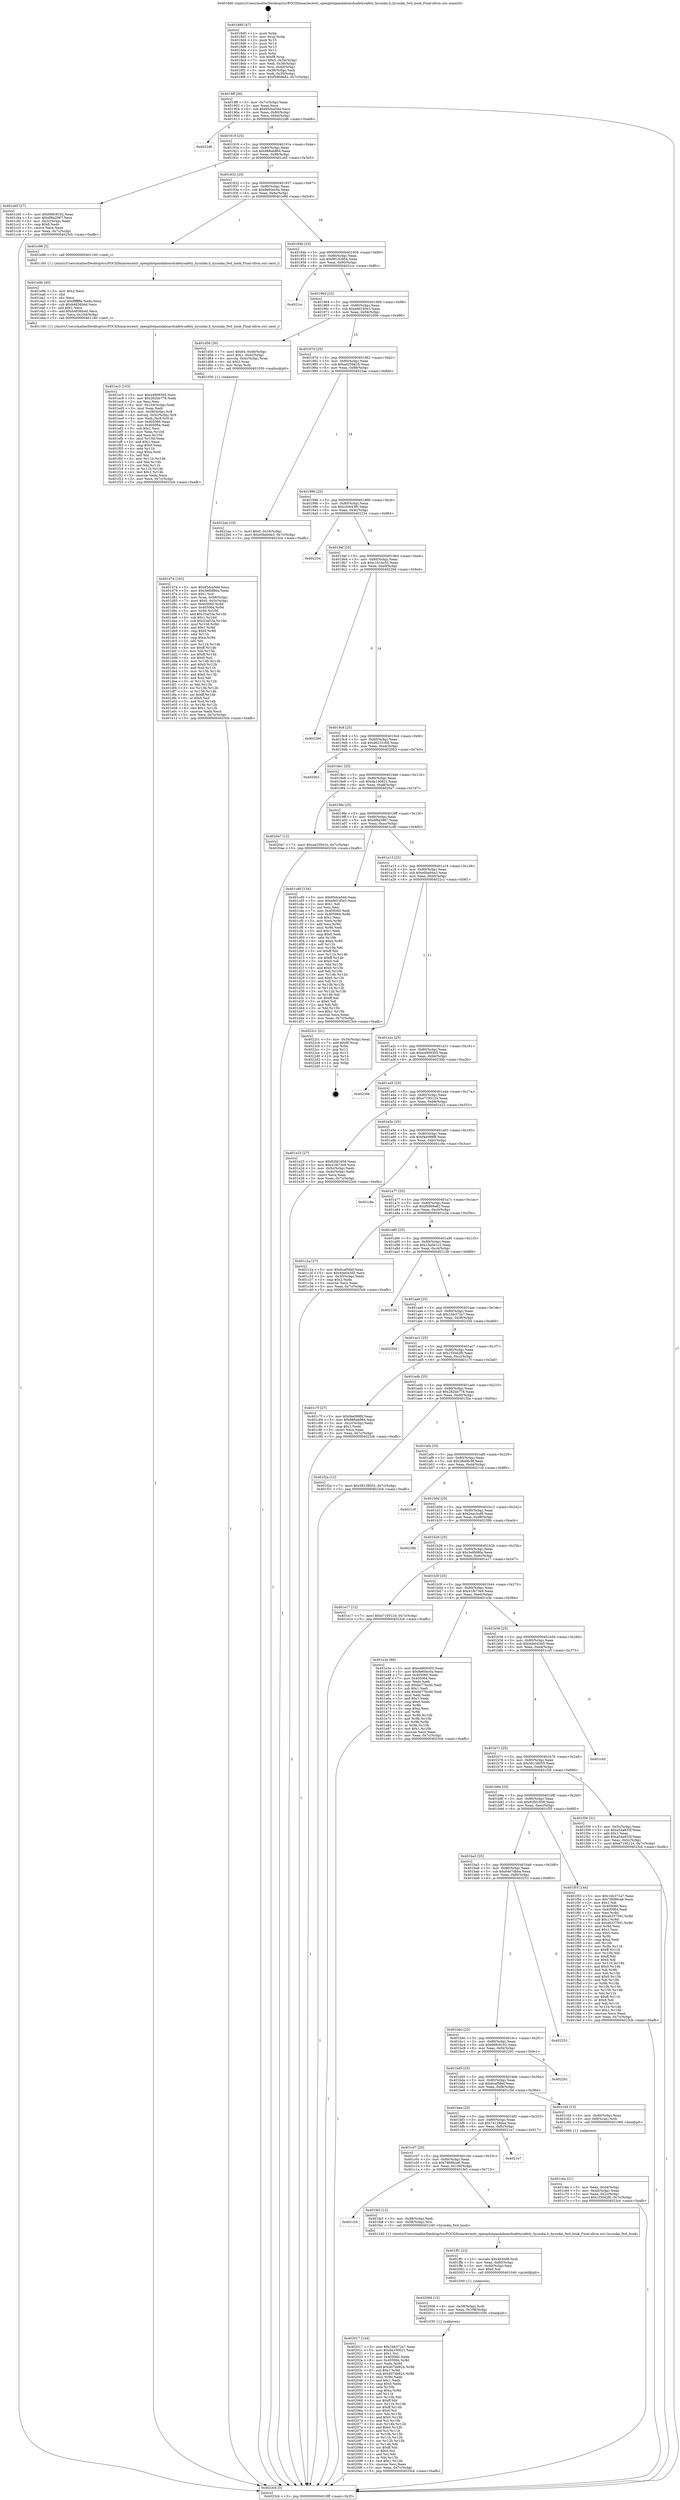 digraph "0x4018d0" {
  label = "0x4018d0 (/mnt/c/Users/mathe/Desktop/tcc/POCII/binaries/extr_openpilotpandaboardsafetysafety_hyundai.h_hyundai_fwd_hook_Final-ollvm.out::main(0))"
  labelloc = "t"
  node[shape=record]

  Entry [label="",width=0.3,height=0.3,shape=circle,fillcolor=black,style=filled]
  "0x4018ff" [label="{
     0x4018ff [26]\l
     | [instrs]\l
     &nbsp;&nbsp;0x4018ff \<+3\>: mov -0x7c(%rbp),%eax\l
     &nbsp;&nbsp;0x401902 \<+2\>: mov %eax,%ecx\l
     &nbsp;&nbsp;0x401904 \<+6\>: sub $0x85dca5dd,%ecx\l
     &nbsp;&nbsp;0x40190a \<+3\>: mov %eax,-0x80(%rbp)\l
     &nbsp;&nbsp;0x40190d \<+6\>: mov %ecx,-0x84(%rbp)\l
     &nbsp;&nbsp;0x401913 \<+6\>: je 00000000004022d6 \<main+0xa06\>\l
  }"]
  "0x4022d6" [label="{
     0x4022d6\l
  }", style=dashed]
  "0x401919" [label="{
     0x401919 [25]\l
     | [instrs]\l
     &nbsp;&nbsp;0x401919 \<+5\>: jmp 000000000040191e \<main+0x4e\>\l
     &nbsp;&nbsp;0x40191e \<+3\>: mov -0x80(%rbp),%eax\l
     &nbsp;&nbsp;0x401921 \<+5\>: sub $0x888ab864,%eax\l
     &nbsp;&nbsp;0x401926 \<+6\>: mov %eax,-0x88(%rbp)\l
     &nbsp;&nbsp;0x40192c \<+6\>: je 0000000000401cb5 \<main+0x3e5\>\l
  }"]
  Exit [label="",width=0.3,height=0.3,shape=circle,fillcolor=black,style=filled,peripheries=2]
  "0x401cb5" [label="{
     0x401cb5 [27]\l
     | [instrs]\l
     &nbsp;&nbsp;0x401cb5 \<+5\>: mov $0x668c9162,%eax\l
     &nbsp;&nbsp;0x401cba \<+5\>: mov $0xdf6a2967,%ecx\l
     &nbsp;&nbsp;0x401cbf \<+3\>: mov -0x2c(%rbp),%edx\l
     &nbsp;&nbsp;0x401cc2 \<+3\>: cmp $0x0,%edx\l
     &nbsp;&nbsp;0x401cc5 \<+3\>: cmove %ecx,%eax\l
     &nbsp;&nbsp;0x401cc8 \<+3\>: mov %eax,-0x7c(%rbp)\l
     &nbsp;&nbsp;0x401ccb \<+5\>: jmp 00000000004023cb \<main+0xafb\>\l
  }"]
  "0x401932" [label="{
     0x401932 [25]\l
     | [instrs]\l
     &nbsp;&nbsp;0x401932 \<+5\>: jmp 0000000000401937 \<main+0x67\>\l
     &nbsp;&nbsp;0x401937 \<+3\>: mov -0x80(%rbp),%eax\l
     &nbsp;&nbsp;0x40193a \<+5\>: sub $0x8e60ec0a,%eax\l
     &nbsp;&nbsp;0x40193f \<+6\>: mov %eax,-0x8c(%rbp)\l
     &nbsp;&nbsp;0x401945 \<+6\>: je 0000000000401e96 \<main+0x5c6\>\l
  }"]
  "0x402017" [label="{
     0x402017 [144]\l
     | [instrs]\l
     &nbsp;&nbsp;0x402017 \<+5\>: mov $0x1bb372a7,%eax\l
     &nbsp;&nbsp;0x40201c \<+5\>: mov $0xda100621,%esi\l
     &nbsp;&nbsp;0x402021 \<+2\>: mov $0x1,%cl\l
     &nbsp;&nbsp;0x402023 \<+7\>: mov 0x405060,%edx\l
     &nbsp;&nbsp;0x40202a \<+8\>: mov 0x405064,%r8d\l
     &nbsp;&nbsp;0x402032 \<+3\>: mov %edx,%r9d\l
     &nbsp;&nbsp;0x402035 \<+7\>: add $0x407de824,%r9d\l
     &nbsp;&nbsp;0x40203c \<+4\>: sub $0x1,%r9d\l
     &nbsp;&nbsp;0x402040 \<+7\>: sub $0x407de824,%r9d\l
     &nbsp;&nbsp;0x402047 \<+4\>: imul %r9d,%edx\l
     &nbsp;&nbsp;0x40204b \<+3\>: and $0x1,%edx\l
     &nbsp;&nbsp;0x40204e \<+3\>: cmp $0x0,%edx\l
     &nbsp;&nbsp;0x402051 \<+4\>: sete %r10b\l
     &nbsp;&nbsp;0x402055 \<+4\>: cmp $0xa,%r8d\l
     &nbsp;&nbsp;0x402059 \<+4\>: setl %r11b\l
     &nbsp;&nbsp;0x40205d \<+3\>: mov %r10b,%bl\l
     &nbsp;&nbsp;0x402060 \<+3\>: xor $0xff,%bl\l
     &nbsp;&nbsp;0x402063 \<+3\>: mov %r11b,%r14b\l
     &nbsp;&nbsp;0x402066 \<+4\>: xor $0xff,%r14b\l
     &nbsp;&nbsp;0x40206a \<+3\>: xor $0x0,%cl\l
     &nbsp;&nbsp;0x40206d \<+3\>: mov %bl,%r15b\l
     &nbsp;&nbsp;0x402070 \<+4\>: and $0x0,%r15b\l
     &nbsp;&nbsp;0x402074 \<+3\>: and %cl,%r10b\l
     &nbsp;&nbsp;0x402077 \<+3\>: mov %r14b,%r12b\l
     &nbsp;&nbsp;0x40207a \<+4\>: and $0x0,%r12b\l
     &nbsp;&nbsp;0x40207e \<+3\>: and %cl,%r11b\l
     &nbsp;&nbsp;0x402081 \<+3\>: or %r10b,%r15b\l
     &nbsp;&nbsp;0x402084 \<+3\>: or %r11b,%r12b\l
     &nbsp;&nbsp;0x402087 \<+3\>: xor %r12b,%r15b\l
     &nbsp;&nbsp;0x40208a \<+3\>: or %r14b,%bl\l
     &nbsp;&nbsp;0x40208d \<+3\>: xor $0xff,%bl\l
     &nbsp;&nbsp;0x402090 \<+3\>: or $0x0,%cl\l
     &nbsp;&nbsp;0x402093 \<+2\>: and %cl,%bl\l
     &nbsp;&nbsp;0x402095 \<+3\>: or %bl,%r15b\l
     &nbsp;&nbsp;0x402098 \<+4\>: test $0x1,%r15b\l
     &nbsp;&nbsp;0x40209c \<+3\>: cmovne %esi,%eax\l
     &nbsp;&nbsp;0x40209f \<+3\>: mov %eax,-0x7c(%rbp)\l
     &nbsp;&nbsp;0x4020a2 \<+5\>: jmp 00000000004023cb \<main+0xafb\>\l
  }"]
  "0x401e96" [label="{
     0x401e96 [5]\l
     | [instrs]\l
     &nbsp;&nbsp;0x401e96 \<+5\>: call 0000000000401160 \<next_i\>\l
     | [calls]\l
     &nbsp;&nbsp;0x401160 \{1\} (/mnt/c/Users/mathe/Desktop/tcc/POCII/binaries/extr_openpilotpandaboardsafetysafety_hyundai.h_hyundai_fwd_hook_Final-ollvm.out::next_i)\l
  }"]
  "0x40194b" [label="{
     0x40194b [25]\l
     | [instrs]\l
     &nbsp;&nbsp;0x40194b \<+5\>: jmp 0000000000401950 \<main+0x80\>\l
     &nbsp;&nbsp;0x401950 \<+3\>: mov -0x80(%rbp),%eax\l
     &nbsp;&nbsp;0x401953 \<+5\>: sub $0x961dc954,%eax\l
     &nbsp;&nbsp;0x401958 \<+6\>: mov %eax,-0x90(%rbp)\l
     &nbsp;&nbsp;0x40195e \<+6\>: je 00000000004021cc \<main+0x8fc\>\l
  }"]
  "0x402008" [label="{
     0x402008 [15]\l
     | [instrs]\l
     &nbsp;&nbsp;0x402008 \<+4\>: mov -0x58(%rbp),%rdi\l
     &nbsp;&nbsp;0x40200c \<+6\>: mov %eax,-0x108(%rbp)\l
     &nbsp;&nbsp;0x402012 \<+5\>: call 0000000000401030 \<free@plt\>\l
     | [calls]\l
     &nbsp;&nbsp;0x401030 \{1\} (unknown)\l
  }"]
  "0x4021cc" [label="{
     0x4021cc\l
  }", style=dashed]
  "0x401964" [label="{
     0x401964 [25]\l
     | [instrs]\l
     &nbsp;&nbsp;0x401964 \<+5\>: jmp 0000000000401969 \<main+0x99\>\l
     &nbsp;&nbsp;0x401969 \<+3\>: mov -0x80(%rbp),%eax\l
     &nbsp;&nbsp;0x40196c \<+5\>: sub $0xa9d1d5e3,%eax\l
     &nbsp;&nbsp;0x401971 \<+6\>: mov %eax,-0x94(%rbp)\l
     &nbsp;&nbsp;0x401977 \<+6\>: je 0000000000401d56 \<main+0x486\>\l
  }"]
  "0x401ff1" [label="{
     0x401ff1 [23]\l
     | [instrs]\l
     &nbsp;&nbsp;0x401ff1 \<+10\>: movabs $0x4030d6,%rdi\l
     &nbsp;&nbsp;0x401ffb \<+3\>: mov %eax,-0x60(%rbp)\l
     &nbsp;&nbsp;0x401ffe \<+3\>: mov -0x60(%rbp),%esi\l
     &nbsp;&nbsp;0x402001 \<+2\>: mov $0x0,%al\l
     &nbsp;&nbsp;0x402003 \<+5\>: call 0000000000401040 \<printf@plt\>\l
     | [calls]\l
     &nbsp;&nbsp;0x401040 \{1\} (unknown)\l
  }"]
  "0x401d56" [label="{
     0x401d56 [30]\l
     | [instrs]\l
     &nbsp;&nbsp;0x401d56 \<+7\>: movl $0x64,-0x48(%rbp)\l
     &nbsp;&nbsp;0x401d5d \<+7\>: movl $0x1,-0x4c(%rbp)\l
     &nbsp;&nbsp;0x401d64 \<+4\>: movslq -0x4c(%rbp),%rax\l
     &nbsp;&nbsp;0x401d68 \<+4\>: shl $0x2,%rax\l
     &nbsp;&nbsp;0x401d6c \<+3\>: mov %rax,%rdi\l
     &nbsp;&nbsp;0x401d6f \<+5\>: call 0000000000401050 \<malloc@plt\>\l
     | [calls]\l
     &nbsp;&nbsp;0x401050 \{1\} (unknown)\l
  }"]
  "0x40197d" [label="{
     0x40197d [25]\l
     | [instrs]\l
     &nbsp;&nbsp;0x40197d \<+5\>: jmp 0000000000401982 \<main+0xb2\>\l
     &nbsp;&nbsp;0x401982 \<+3\>: mov -0x80(%rbp),%eax\l
     &nbsp;&nbsp;0x401985 \<+5\>: sub $0xad25941b,%eax\l
     &nbsp;&nbsp;0x40198a \<+6\>: mov %eax,-0x98(%rbp)\l
     &nbsp;&nbsp;0x401990 \<+6\>: je 00000000004022ae \<main+0x9de\>\l
  }"]
  "0x401c20" [label="{
     0x401c20\l
  }", style=dashed]
  "0x4022ae" [label="{
     0x4022ae [19]\l
     | [instrs]\l
     &nbsp;&nbsp;0x4022ae \<+7\>: movl $0x0,-0x34(%rbp)\l
     &nbsp;&nbsp;0x4022b5 \<+7\>: movl $0xe0ba94e3,-0x7c(%rbp)\l
     &nbsp;&nbsp;0x4022bc \<+5\>: jmp 00000000004023cb \<main+0xafb\>\l
  }"]
  "0x401996" [label="{
     0x401996 [25]\l
     | [instrs]\l
     &nbsp;&nbsp;0x401996 \<+5\>: jmp 000000000040199b \<main+0xcb\>\l
     &nbsp;&nbsp;0x40199b \<+3\>: mov -0x80(%rbp),%eax\l
     &nbsp;&nbsp;0x40199e \<+5\>: sub $0xc0c643f0,%eax\l
     &nbsp;&nbsp;0x4019a3 \<+6\>: mov %eax,-0x9c(%rbp)\l
     &nbsp;&nbsp;0x4019a9 \<+6\>: je 0000000000402234 \<main+0x964\>\l
  }"]
  "0x401fe5" [label="{
     0x401fe5 [12]\l
     | [instrs]\l
     &nbsp;&nbsp;0x401fe5 \<+3\>: mov -0x48(%rbp),%edi\l
     &nbsp;&nbsp;0x401fe8 \<+4\>: mov -0x58(%rbp),%rsi\l
     &nbsp;&nbsp;0x401fec \<+5\>: call 0000000000401240 \<hyundai_fwd_hook\>\l
     | [calls]\l
     &nbsp;&nbsp;0x401240 \{1\} (/mnt/c/Users/mathe/Desktop/tcc/POCII/binaries/extr_openpilotpandaboardsafetysafety_hyundai.h_hyundai_fwd_hook_Final-ollvm.out::hyundai_fwd_hook)\l
  }"]
  "0x402234" [label="{
     0x402234\l
  }", style=dashed]
  "0x4019af" [label="{
     0x4019af [25]\l
     | [instrs]\l
     &nbsp;&nbsp;0x4019af \<+5\>: jmp 00000000004019b4 \<main+0xe4\>\l
     &nbsp;&nbsp;0x4019b4 \<+3\>: mov -0x80(%rbp),%eax\l
     &nbsp;&nbsp;0x4019b7 \<+5\>: sub $0xc1b1bc55,%eax\l
     &nbsp;&nbsp;0x4019bc \<+6\>: mov %eax,-0xa0(%rbp)\l
     &nbsp;&nbsp;0x4019c2 \<+6\>: je 000000000040229d \<main+0x9cd\>\l
  }"]
  "0x401c07" [label="{
     0x401c07 [25]\l
     | [instrs]\l
     &nbsp;&nbsp;0x401c07 \<+5\>: jmp 0000000000401c0c \<main+0x33c\>\l
     &nbsp;&nbsp;0x401c0c \<+3\>: mov -0x80(%rbp),%eax\l
     &nbsp;&nbsp;0x401c0f \<+5\>: sub $0x78686ca6,%eax\l
     &nbsp;&nbsp;0x401c14 \<+6\>: mov %eax,-0x100(%rbp)\l
     &nbsp;&nbsp;0x401c1a \<+6\>: je 0000000000401fe5 \<main+0x715\>\l
  }"]
  "0x40229d" [label="{
     0x40229d\l
  }", style=dashed]
  "0x4019c8" [label="{
     0x4019c8 [25]\l
     | [instrs]\l
     &nbsp;&nbsp;0x4019c8 \<+5\>: jmp 00000000004019cd \<main+0xfd\>\l
     &nbsp;&nbsp;0x4019cd \<+3\>: mov -0x80(%rbp),%eax\l
     &nbsp;&nbsp;0x4019d0 \<+5\>: sub $0xd6231c68,%eax\l
     &nbsp;&nbsp;0x4019d5 \<+6\>: mov %eax,-0xa4(%rbp)\l
     &nbsp;&nbsp;0x4019db \<+6\>: je 00000000004020b3 \<main+0x7e3\>\l
  }"]
  "0x4021e7" [label="{
     0x4021e7\l
  }", style=dashed]
  "0x4020b3" [label="{
     0x4020b3\l
  }", style=dashed]
  "0x4019e1" [label="{
     0x4019e1 [25]\l
     | [instrs]\l
     &nbsp;&nbsp;0x4019e1 \<+5\>: jmp 00000000004019e6 \<main+0x116\>\l
     &nbsp;&nbsp;0x4019e6 \<+3\>: mov -0x80(%rbp),%eax\l
     &nbsp;&nbsp;0x4019e9 \<+5\>: sub $0xda100621,%eax\l
     &nbsp;&nbsp;0x4019ee \<+6\>: mov %eax,-0xa8(%rbp)\l
     &nbsp;&nbsp;0x4019f4 \<+6\>: je 00000000004020a7 \<main+0x7d7\>\l
  }"]
  "0x401ec3" [label="{
     0x401ec3 [103]\l
     | [instrs]\l
     &nbsp;&nbsp;0x401ec3 \<+5\>: mov $0xe4909305,%ecx\l
     &nbsp;&nbsp;0x401ec8 \<+5\>: mov $0x282bb778,%edx\l
     &nbsp;&nbsp;0x401ecd \<+2\>: xor %esi,%esi\l
     &nbsp;&nbsp;0x401ecf \<+6\>: mov -0x104(%rbp),%edi\l
     &nbsp;&nbsp;0x401ed5 \<+3\>: imul %eax,%edi\l
     &nbsp;&nbsp;0x401ed8 \<+4\>: mov -0x58(%rbp),%r8\l
     &nbsp;&nbsp;0x401edc \<+4\>: movslq -0x5c(%rbp),%r9\l
     &nbsp;&nbsp;0x401ee0 \<+4\>: mov %edi,(%r8,%r9,4)\l
     &nbsp;&nbsp;0x401ee4 \<+7\>: mov 0x405060,%eax\l
     &nbsp;&nbsp;0x401eeb \<+7\>: mov 0x405064,%edi\l
     &nbsp;&nbsp;0x401ef2 \<+3\>: sub $0x1,%esi\l
     &nbsp;&nbsp;0x401ef5 \<+3\>: mov %eax,%r10d\l
     &nbsp;&nbsp;0x401ef8 \<+3\>: add %esi,%r10d\l
     &nbsp;&nbsp;0x401efb \<+4\>: imul %r10d,%eax\l
     &nbsp;&nbsp;0x401eff \<+3\>: and $0x1,%eax\l
     &nbsp;&nbsp;0x401f02 \<+3\>: cmp $0x0,%eax\l
     &nbsp;&nbsp;0x401f05 \<+4\>: sete %r11b\l
     &nbsp;&nbsp;0x401f09 \<+3\>: cmp $0xa,%edi\l
     &nbsp;&nbsp;0x401f0c \<+3\>: setl %bl\l
     &nbsp;&nbsp;0x401f0f \<+3\>: mov %r11b,%r14b\l
     &nbsp;&nbsp;0x401f12 \<+3\>: and %bl,%r14b\l
     &nbsp;&nbsp;0x401f15 \<+3\>: xor %bl,%r11b\l
     &nbsp;&nbsp;0x401f18 \<+3\>: or %r11b,%r14b\l
     &nbsp;&nbsp;0x401f1b \<+4\>: test $0x1,%r14b\l
     &nbsp;&nbsp;0x401f1f \<+3\>: cmovne %edx,%ecx\l
     &nbsp;&nbsp;0x401f22 \<+3\>: mov %ecx,-0x7c(%rbp)\l
     &nbsp;&nbsp;0x401f25 \<+5\>: jmp 00000000004023cb \<main+0xafb\>\l
  }"]
  "0x4020a7" [label="{
     0x4020a7 [12]\l
     | [instrs]\l
     &nbsp;&nbsp;0x4020a7 \<+7\>: movl $0xad25941b,-0x7c(%rbp)\l
     &nbsp;&nbsp;0x4020ae \<+5\>: jmp 00000000004023cb \<main+0xafb\>\l
  }"]
  "0x4019fa" [label="{
     0x4019fa [25]\l
     | [instrs]\l
     &nbsp;&nbsp;0x4019fa \<+5\>: jmp 00000000004019ff \<main+0x12f\>\l
     &nbsp;&nbsp;0x4019ff \<+3\>: mov -0x80(%rbp),%eax\l
     &nbsp;&nbsp;0x401a02 \<+5\>: sub $0xdf6a2967,%eax\l
     &nbsp;&nbsp;0x401a07 \<+6\>: mov %eax,-0xac(%rbp)\l
     &nbsp;&nbsp;0x401a0d \<+6\>: je 0000000000401cd0 \<main+0x400\>\l
  }"]
  "0x401e9b" [label="{
     0x401e9b [40]\l
     | [instrs]\l
     &nbsp;&nbsp;0x401e9b \<+5\>: mov $0x2,%ecx\l
     &nbsp;&nbsp;0x401ea0 \<+1\>: cltd\l
     &nbsp;&nbsp;0x401ea1 \<+2\>: idiv %ecx\l
     &nbsp;&nbsp;0x401ea3 \<+6\>: imul $0xfffffffe,%edx,%ecx\l
     &nbsp;&nbsp;0x401ea9 \<+6\>: sub $0xb4836b4d,%ecx\l
     &nbsp;&nbsp;0x401eaf \<+3\>: add $0x1,%ecx\l
     &nbsp;&nbsp;0x401eb2 \<+6\>: add $0xb4836b4d,%ecx\l
     &nbsp;&nbsp;0x401eb8 \<+6\>: mov %ecx,-0x104(%rbp)\l
     &nbsp;&nbsp;0x401ebe \<+5\>: call 0000000000401160 \<next_i\>\l
     | [calls]\l
     &nbsp;&nbsp;0x401160 \{1\} (/mnt/c/Users/mathe/Desktop/tcc/POCII/binaries/extr_openpilotpandaboardsafetysafety_hyundai.h_hyundai_fwd_hook_Final-ollvm.out::next_i)\l
  }"]
  "0x401cd0" [label="{
     0x401cd0 [134]\l
     | [instrs]\l
     &nbsp;&nbsp;0x401cd0 \<+5\>: mov $0x85dca5dd,%eax\l
     &nbsp;&nbsp;0x401cd5 \<+5\>: mov $0xa9d1d5e3,%ecx\l
     &nbsp;&nbsp;0x401cda \<+2\>: mov $0x1,%dl\l
     &nbsp;&nbsp;0x401cdc \<+2\>: xor %esi,%esi\l
     &nbsp;&nbsp;0x401cde \<+7\>: mov 0x405060,%edi\l
     &nbsp;&nbsp;0x401ce5 \<+8\>: mov 0x405064,%r8d\l
     &nbsp;&nbsp;0x401ced \<+3\>: sub $0x1,%esi\l
     &nbsp;&nbsp;0x401cf0 \<+3\>: mov %edi,%r9d\l
     &nbsp;&nbsp;0x401cf3 \<+3\>: add %esi,%r9d\l
     &nbsp;&nbsp;0x401cf6 \<+4\>: imul %r9d,%edi\l
     &nbsp;&nbsp;0x401cfa \<+3\>: and $0x1,%edi\l
     &nbsp;&nbsp;0x401cfd \<+3\>: cmp $0x0,%edi\l
     &nbsp;&nbsp;0x401d00 \<+4\>: sete %r10b\l
     &nbsp;&nbsp;0x401d04 \<+4\>: cmp $0xa,%r8d\l
     &nbsp;&nbsp;0x401d08 \<+4\>: setl %r11b\l
     &nbsp;&nbsp;0x401d0c \<+3\>: mov %r10b,%bl\l
     &nbsp;&nbsp;0x401d0f \<+3\>: xor $0xff,%bl\l
     &nbsp;&nbsp;0x401d12 \<+3\>: mov %r11b,%r14b\l
     &nbsp;&nbsp;0x401d15 \<+4\>: xor $0xff,%r14b\l
     &nbsp;&nbsp;0x401d19 \<+3\>: xor $0x0,%dl\l
     &nbsp;&nbsp;0x401d1c \<+3\>: mov %bl,%r15b\l
     &nbsp;&nbsp;0x401d1f \<+4\>: and $0x0,%r15b\l
     &nbsp;&nbsp;0x401d23 \<+3\>: and %dl,%r10b\l
     &nbsp;&nbsp;0x401d26 \<+3\>: mov %r14b,%r12b\l
     &nbsp;&nbsp;0x401d29 \<+4\>: and $0x0,%r12b\l
     &nbsp;&nbsp;0x401d2d \<+3\>: and %dl,%r11b\l
     &nbsp;&nbsp;0x401d30 \<+3\>: or %r10b,%r15b\l
     &nbsp;&nbsp;0x401d33 \<+3\>: or %r11b,%r12b\l
     &nbsp;&nbsp;0x401d36 \<+3\>: xor %r12b,%r15b\l
     &nbsp;&nbsp;0x401d39 \<+3\>: or %r14b,%bl\l
     &nbsp;&nbsp;0x401d3c \<+3\>: xor $0xff,%bl\l
     &nbsp;&nbsp;0x401d3f \<+3\>: or $0x0,%dl\l
     &nbsp;&nbsp;0x401d42 \<+2\>: and %dl,%bl\l
     &nbsp;&nbsp;0x401d44 \<+3\>: or %bl,%r15b\l
     &nbsp;&nbsp;0x401d47 \<+4\>: test $0x1,%r15b\l
     &nbsp;&nbsp;0x401d4b \<+3\>: cmovne %ecx,%eax\l
     &nbsp;&nbsp;0x401d4e \<+3\>: mov %eax,-0x7c(%rbp)\l
     &nbsp;&nbsp;0x401d51 \<+5\>: jmp 00000000004023cb \<main+0xafb\>\l
  }"]
  "0x401a13" [label="{
     0x401a13 [25]\l
     | [instrs]\l
     &nbsp;&nbsp;0x401a13 \<+5\>: jmp 0000000000401a18 \<main+0x148\>\l
     &nbsp;&nbsp;0x401a18 \<+3\>: mov -0x80(%rbp),%eax\l
     &nbsp;&nbsp;0x401a1b \<+5\>: sub $0xe0ba94e3,%eax\l
     &nbsp;&nbsp;0x401a20 \<+6\>: mov %eax,-0xb0(%rbp)\l
     &nbsp;&nbsp;0x401a26 \<+6\>: je 00000000004022c1 \<main+0x9f1\>\l
  }"]
  "0x401d74" [label="{
     0x401d74 [163]\l
     | [instrs]\l
     &nbsp;&nbsp;0x401d74 \<+5\>: mov $0x85dca5dd,%ecx\l
     &nbsp;&nbsp;0x401d79 \<+5\>: mov $0x3e6fd86a,%edx\l
     &nbsp;&nbsp;0x401d7e \<+3\>: mov $0x1,%sil\l
     &nbsp;&nbsp;0x401d81 \<+4\>: mov %rax,-0x58(%rbp)\l
     &nbsp;&nbsp;0x401d85 \<+7\>: movl $0x0,-0x5c(%rbp)\l
     &nbsp;&nbsp;0x401d8c \<+8\>: mov 0x405060,%r8d\l
     &nbsp;&nbsp;0x401d94 \<+8\>: mov 0x405064,%r9d\l
     &nbsp;&nbsp;0x401d9c \<+3\>: mov %r8d,%r10d\l
     &nbsp;&nbsp;0x401d9f \<+7\>: add $0x33af1fa,%r10d\l
     &nbsp;&nbsp;0x401da6 \<+4\>: sub $0x1,%r10d\l
     &nbsp;&nbsp;0x401daa \<+7\>: sub $0x33af1fa,%r10d\l
     &nbsp;&nbsp;0x401db1 \<+4\>: imul %r10d,%r8d\l
     &nbsp;&nbsp;0x401db5 \<+4\>: and $0x1,%r8d\l
     &nbsp;&nbsp;0x401db9 \<+4\>: cmp $0x0,%r8d\l
     &nbsp;&nbsp;0x401dbd \<+4\>: sete %r11b\l
     &nbsp;&nbsp;0x401dc1 \<+4\>: cmp $0xa,%r9d\l
     &nbsp;&nbsp;0x401dc5 \<+3\>: setl %bl\l
     &nbsp;&nbsp;0x401dc8 \<+3\>: mov %r11b,%r14b\l
     &nbsp;&nbsp;0x401dcb \<+4\>: xor $0xff,%r14b\l
     &nbsp;&nbsp;0x401dcf \<+3\>: mov %bl,%r15b\l
     &nbsp;&nbsp;0x401dd2 \<+4\>: xor $0xff,%r15b\l
     &nbsp;&nbsp;0x401dd6 \<+4\>: xor $0x0,%sil\l
     &nbsp;&nbsp;0x401dda \<+3\>: mov %r14b,%r12b\l
     &nbsp;&nbsp;0x401ddd \<+4\>: and $0x0,%r12b\l
     &nbsp;&nbsp;0x401de1 \<+3\>: and %sil,%r11b\l
     &nbsp;&nbsp;0x401de4 \<+3\>: mov %r15b,%r13b\l
     &nbsp;&nbsp;0x401de7 \<+4\>: and $0x0,%r13b\l
     &nbsp;&nbsp;0x401deb \<+3\>: and %sil,%bl\l
     &nbsp;&nbsp;0x401dee \<+3\>: or %r11b,%r12b\l
     &nbsp;&nbsp;0x401df1 \<+3\>: or %bl,%r13b\l
     &nbsp;&nbsp;0x401df4 \<+3\>: xor %r13b,%r12b\l
     &nbsp;&nbsp;0x401df7 \<+3\>: or %r15b,%r14b\l
     &nbsp;&nbsp;0x401dfa \<+4\>: xor $0xff,%r14b\l
     &nbsp;&nbsp;0x401dfe \<+4\>: or $0x0,%sil\l
     &nbsp;&nbsp;0x401e02 \<+3\>: and %sil,%r14b\l
     &nbsp;&nbsp;0x401e05 \<+3\>: or %r14b,%r12b\l
     &nbsp;&nbsp;0x401e08 \<+4\>: test $0x1,%r12b\l
     &nbsp;&nbsp;0x401e0c \<+3\>: cmovne %edx,%ecx\l
     &nbsp;&nbsp;0x401e0f \<+3\>: mov %ecx,-0x7c(%rbp)\l
     &nbsp;&nbsp;0x401e12 \<+5\>: jmp 00000000004023cb \<main+0xafb\>\l
  }"]
  "0x4022c1" [label="{
     0x4022c1 [21]\l
     | [instrs]\l
     &nbsp;&nbsp;0x4022c1 \<+3\>: mov -0x34(%rbp),%eax\l
     &nbsp;&nbsp;0x4022c4 \<+7\>: add $0xf8,%rsp\l
     &nbsp;&nbsp;0x4022cb \<+1\>: pop %rbx\l
     &nbsp;&nbsp;0x4022cc \<+2\>: pop %r12\l
     &nbsp;&nbsp;0x4022ce \<+2\>: pop %r13\l
     &nbsp;&nbsp;0x4022d0 \<+2\>: pop %r14\l
     &nbsp;&nbsp;0x4022d2 \<+2\>: pop %r15\l
     &nbsp;&nbsp;0x4022d4 \<+1\>: pop %rbp\l
     &nbsp;&nbsp;0x4022d5 \<+1\>: ret\l
  }"]
  "0x401a2c" [label="{
     0x401a2c [25]\l
     | [instrs]\l
     &nbsp;&nbsp;0x401a2c \<+5\>: jmp 0000000000401a31 \<main+0x161\>\l
     &nbsp;&nbsp;0x401a31 \<+3\>: mov -0x80(%rbp),%eax\l
     &nbsp;&nbsp;0x401a34 \<+5\>: sub $0xe4909305,%eax\l
     &nbsp;&nbsp;0x401a39 \<+6\>: mov %eax,-0xb4(%rbp)\l
     &nbsp;&nbsp;0x401a3f \<+6\>: je 000000000040230b \<main+0xa3b\>\l
  }"]
  "0x401c6a" [label="{
     0x401c6a [21]\l
     | [instrs]\l
     &nbsp;&nbsp;0x401c6a \<+3\>: mov %eax,-0x44(%rbp)\l
     &nbsp;&nbsp;0x401c6d \<+3\>: mov -0x44(%rbp),%eax\l
     &nbsp;&nbsp;0x401c70 \<+3\>: mov %eax,-0x2c(%rbp)\l
     &nbsp;&nbsp;0x401c73 \<+7\>: movl $0x1f3042f0,-0x7c(%rbp)\l
     &nbsp;&nbsp;0x401c7a \<+5\>: jmp 00000000004023cb \<main+0xafb\>\l
  }"]
  "0x40230b" [label="{
     0x40230b\l
  }", style=dashed]
  "0x401a45" [label="{
     0x401a45 [25]\l
     | [instrs]\l
     &nbsp;&nbsp;0x401a45 \<+5\>: jmp 0000000000401a4a \<main+0x17a\>\l
     &nbsp;&nbsp;0x401a4a \<+3\>: mov -0x80(%rbp),%eax\l
     &nbsp;&nbsp;0x401a4d \<+5\>: sub $0xe7195124,%eax\l
     &nbsp;&nbsp;0x401a52 \<+6\>: mov %eax,-0xb8(%rbp)\l
     &nbsp;&nbsp;0x401a58 \<+6\>: je 0000000000401e23 \<main+0x553\>\l
  }"]
  "0x401bee" [label="{
     0x401bee [25]\l
     | [instrs]\l
     &nbsp;&nbsp;0x401bee \<+5\>: jmp 0000000000401bf3 \<main+0x323\>\l
     &nbsp;&nbsp;0x401bf3 \<+3\>: mov -0x80(%rbp),%eax\l
     &nbsp;&nbsp;0x401bf6 \<+5\>: sub $0x74129dee,%eax\l
     &nbsp;&nbsp;0x401bfb \<+6\>: mov %eax,-0xfc(%rbp)\l
     &nbsp;&nbsp;0x401c01 \<+6\>: je 00000000004021e7 \<main+0x917\>\l
  }"]
  "0x401e23" [label="{
     0x401e23 [27]\l
     | [instrs]\l
     &nbsp;&nbsp;0x401e23 \<+5\>: mov $0x62fd1658,%eax\l
     &nbsp;&nbsp;0x401e28 \<+5\>: mov $0x41fe73e9,%ecx\l
     &nbsp;&nbsp;0x401e2d \<+3\>: mov -0x5c(%rbp),%edx\l
     &nbsp;&nbsp;0x401e30 \<+3\>: cmp -0x4c(%rbp),%edx\l
     &nbsp;&nbsp;0x401e33 \<+3\>: cmovl %ecx,%eax\l
     &nbsp;&nbsp;0x401e36 \<+3\>: mov %eax,-0x7c(%rbp)\l
     &nbsp;&nbsp;0x401e39 \<+5\>: jmp 00000000004023cb \<main+0xafb\>\l
  }"]
  "0x401a5e" [label="{
     0x401a5e [25]\l
     | [instrs]\l
     &nbsp;&nbsp;0x401a5e \<+5\>: jmp 0000000000401a63 \<main+0x193\>\l
     &nbsp;&nbsp;0x401a63 \<+3\>: mov -0x80(%rbp),%eax\l
     &nbsp;&nbsp;0x401a66 \<+5\>: sub $0xf4e098f8,%eax\l
     &nbsp;&nbsp;0x401a6b \<+6\>: mov %eax,-0xbc(%rbp)\l
     &nbsp;&nbsp;0x401a71 \<+6\>: je 0000000000401c9a \<main+0x3ca\>\l
  }"]
  "0x401c5d" [label="{
     0x401c5d [13]\l
     | [instrs]\l
     &nbsp;&nbsp;0x401c5d \<+4\>: mov -0x40(%rbp),%rax\l
     &nbsp;&nbsp;0x401c61 \<+4\>: mov 0x8(%rax),%rdi\l
     &nbsp;&nbsp;0x401c65 \<+5\>: call 0000000000401060 \<atoi@plt\>\l
     | [calls]\l
     &nbsp;&nbsp;0x401060 \{1\} (unknown)\l
  }"]
  "0x401c9a" [label="{
     0x401c9a\l
  }", style=dashed]
  "0x401a77" [label="{
     0x401a77 [25]\l
     | [instrs]\l
     &nbsp;&nbsp;0x401a77 \<+5\>: jmp 0000000000401a7c \<main+0x1ac\>\l
     &nbsp;&nbsp;0x401a7c \<+3\>: mov -0x80(%rbp),%eax\l
     &nbsp;&nbsp;0x401a7f \<+5\>: sub $0xf5869e82,%eax\l
     &nbsp;&nbsp;0x401a84 \<+6\>: mov %eax,-0xc0(%rbp)\l
     &nbsp;&nbsp;0x401a8a \<+6\>: je 0000000000401c2a \<main+0x35a\>\l
  }"]
  "0x401bd5" [label="{
     0x401bd5 [25]\l
     | [instrs]\l
     &nbsp;&nbsp;0x401bd5 \<+5\>: jmp 0000000000401bda \<main+0x30a\>\l
     &nbsp;&nbsp;0x401bda \<+3\>: mov -0x80(%rbp),%eax\l
     &nbsp;&nbsp;0x401bdd \<+5\>: sub $0x6caf56ef,%eax\l
     &nbsp;&nbsp;0x401be2 \<+6\>: mov %eax,-0xf8(%rbp)\l
     &nbsp;&nbsp;0x401be8 \<+6\>: je 0000000000401c5d \<main+0x38d\>\l
  }"]
  "0x401c2a" [label="{
     0x401c2a [27]\l
     | [instrs]\l
     &nbsp;&nbsp;0x401c2a \<+5\>: mov $0x6caf56ef,%eax\l
     &nbsp;&nbsp;0x401c2f \<+5\>: mov $0x4de043d5,%ecx\l
     &nbsp;&nbsp;0x401c34 \<+3\>: mov -0x30(%rbp),%edx\l
     &nbsp;&nbsp;0x401c37 \<+3\>: cmp $0x2,%edx\l
     &nbsp;&nbsp;0x401c3a \<+3\>: cmovne %ecx,%eax\l
     &nbsp;&nbsp;0x401c3d \<+3\>: mov %eax,-0x7c(%rbp)\l
     &nbsp;&nbsp;0x401c40 \<+5\>: jmp 00000000004023cb \<main+0xafb\>\l
  }"]
  "0x401a90" [label="{
     0x401a90 [25]\l
     | [instrs]\l
     &nbsp;&nbsp;0x401a90 \<+5\>: jmp 0000000000401a95 \<main+0x1c5\>\l
     &nbsp;&nbsp;0x401a95 \<+3\>: mov -0x80(%rbp),%eax\l
     &nbsp;&nbsp;0x401a98 \<+5\>: sub $0x15a0b1c2,%eax\l
     &nbsp;&nbsp;0x401a9d \<+6\>: mov %eax,-0xc4(%rbp)\l
     &nbsp;&nbsp;0x401aa3 \<+6\>: je 0000000000402139 \<main+0x869\>\l
  }"]
  "0x4023cb" [label="{
     0x4023cb [5]\l
     | [instrs]\l
     &nbsp;&nbsp;0x4023cb \<+5\>: jmp 00000000004018ff \<main+0x2f\>\l
  }"]
  "0x4018d0" [label="{
     0x4018d0 [47]\l
     | [instrs]\l
     &nbsp;&nbsp;0x4018d0 \<+1\>: push %rbp\l
     &nbsp;&nbsp;0x4018d1 \<+3\>: mov %rsp,%rbp\l
     &nbsp;&nbsp;0x4018d4 \<+2\>: push %r15\l
     &nbsp;&nbsp;0x4018d6 \<+2\>: push %r14\l
     &nbsp;&nbsp;0x4018d8 \<+2\>: push %r13\l
     &nbsp;&nbsp;0x4018da \<+2\>: push %r12\l
     &nbsp;&nbsp;0x4018dc \<+1\>: push %rbx\l
     &nbsp;&nbsp;0x4018dd \<+7\>: sub $0xf8,%rsp\l
     &nbsp;&nbsp;0x4018e4 \<+7\>: movl $0x0,-0x34(%rbp)\l
     &nbsp;&nbsp;0x4018eb \<+3\>: mov %edi,-0x38(%rbp)\l
     &nbsp;&nbsp;0x4018ee \<+4\>: mov %rsi,-0x40(%rbp)\l
     &nbsp;&nbsp;0x4018f2 \<+3\>: mov -0x38(%rbp),%edi\l
     &nbsp;&nbsp;0x4018f5 \<+3\>: mov %edi,-0x30(%rbp)\l
     &nbsp;&nbsp;0x4018f8 \<+7\>: movl $0xf5869e82,-0x7c(%rbp)\l
  }"]
  "0x402291" [label="{
     0x402291\l
  }", style=dashed]
  "0x402139" [label="{
     0x402139\l
  }", style=dashed]
  "0x401aa9" [label="{
     0x401aa9 [25]\l
     | [instrs]\l
     &nbsp;&nbsp;0x401aa9 \<+5\>: jmp 0000000000401aae \<main+0x1de\>\l
     &nbsp;&nbsp;0x401aae \<+3\>: mov -0x80(%rbp),%eax\l
     &nbsp;&nbsp;0x401ab1 \<+5\>: sub $0x1bb372a7,%eax\l
     &nbsp;&nbsp;0x401ab6 \<+6\>: mov %eax,-0xc8(%rbp)\l
     &nbsp;&nbsp;0x401abc \<+6\>: je 000000000040235d \<main+0xa8d\>\l
  }"]
  "0x401bbc" [label="{
     0x401bbc [25]\l
     | [instrs]\l
     &nbsp;&nbsp;0x401bbc \<+5\>: jmp 0000000000401bc1 \<main+0x2f1\>\l
     &nbsp;&nbsp;0x401bc1 \<+3\>: mov -0x80(%rbp),%eax\l
     &nbsp;&nbsp;0x401bc4 \<+5\>: sub $0x668c9162,%eax\l
     &nbsp;&nbsp;0x401bc9 \<+6\>: mov %eax,-0xf4(%rbp)\l
     &nbsp;&nbsp;0x401bcf \<+6\>: je 0000000000402291 \<main+0x9c1\>\l
  }"]
  "0x40235d" [label="{
     0x40235d\l
  }", style=dashed]
  "0x401ac2" [label="{
     0x401ac2 [25]\l
     | [instrs]\l
     &nbsp;&nbsp;0x401ac2 \<+5\>: jmp 0000000000401ac7 \<main+0x1f7\>\l
     &nbsp;&nbsp;0x401ac7 \<+3\>: mov -0x80(%rbp),%eax\l
     &nbsp;&nbsp;0x401aca \<+5\>: sub $0x1f3042f0,%eax\l
     &nbsp;&nbsp;0x401acf \<+6\>: mov %eax,-0xcc(%rbp)\l
     &nbsp;&nbsp;0x401ad5 \<+6\>: je 0000000000401c7f \<main+0x3af\>\l
  }"]
  "0x402253" [label="{
     0x402253\l
  }", style=dashed]
  "0x401c7f" [label="{
     0x401c7f [27]\l
     | [instrs]\l
     &nbsp;&nbsp;0x401c7f \<+5\>: mov $0xf4e098f8,%eax\l
     &nbsp;&nbsp;0x401c84 \<+5\>: mov $0x888ab864,%ecx\l
     &nbsp;&nbsp;0x401c89 \<+3\>: mov -0x2c(%rbp),%edx\l
     &nbsp;&nbsp;0x401c8c \<+3\>: cmp $0x1,%edx\l
     &nbsp;&nbsp;0x401c8f \<+3\>: cmovl %ecx,%eax\l
     &nbsp;&nbsp;0x401c92 \<+3\>: mov %eax,-0x7c(%rbp)\l
     &nbsp;&nbsp;0x401c95 \<+5\>: jmp 00000000004023cb \<main+0xafb\>\l
  }"]
  "0x401adb" [label="{
     0x401adb [25]\l
     | [instrs]\l
     &nbsp;&nbsp;0x401adb \<+5\>: jmp 0000000000401ae0 \<main+0x210\>\l
     &nbsp;&nbsp;0x401ae0 \<+3\>: mov -0x80(%rbp),%eax\l
     &nbsp;&nbsp;0x401ae3 \<+5\>: sub $0x282bb778,%eax\l
     &nbsp;&nbsp;0x401ae8 \<+6\>: mov %eax,-0xd0(%rbp)\l
     &nbsp;&nbsp;0x401aee \<+6\>: je 0000000000401f2a \<main+0x65a\>\l
  }"]
  "0x401ba3" [label="{
     0x401ba3 [25]\l
     | [instrs]\l
     &nbsp;&nbsp;0x401ba3 \<+5\>: jmp 0000000000401ba8 \<main+0x2d8\>\l
     &nbsp;&nbsp;0x401ba8 \<+3\>: mov -0x80(%rbp),%eax\l
     &nbsp;&nbsp;0x401bab \<+5\>: sub $0x64e7dbba,%eax\l
     &nbsp;&nbsp;0x401bb0 \<+6\>: mov %eax,-0xf0(%rbp)\l
     &nbsp;&nbsp;0x401bb6 \<+6\>: je 0000000000402253 \<main+0x983\>\l
  }"]
  "0x401f2a" [label="{
     0x401f2a [12]\l
     | [instrs]\l
     &nbsp;&nbsp;0x401f2a \<+7\>: movl $0x58138055,-0x7c(%rbp)\l
     &nbsp;&nbsp;0x401f31 \<+5\>: jmp 00000000004023cb \<main+0xafb\>\l
  }"]
  "0x401af4" [label="{
     0x401af4 [25]\l
     | [instrs]\l
     &nbsp;&nbsp;0x401af4 \<+5\>: jmp 0000000000401af9 \<main+0x229\>\l
     &nbsp;&nbsp;0x401af9 \<+3\>: mov -0x80(%rbp),%eax\l
     &nbsp;&nbsp;0x401afc \<+5\>: sub $0x28e66c9f,%eax\l
     &nbsp;&nbsp;0x401b01 \<+6\>: mov %eax,-0xd4(%rbp)\l
     &nbsp;&nbsp;0x401b07 \<+6\>: je 00000000004021c0 \<main+0x8f0\>\l
  }"]
  "0x401f55" [label="{
     0x401f55 [144]\l
     | [instrs]\l
     &nbsp;&nbsp;0x401f55 \<+5\>: mov $0x1bb372a7,%eax\l
     &nbsp;&nbsp;0x401f5a \<+5\>: mov $0x78686ca6,%ecx\l
     &nbsp;&nbsp;0x401f5f \<+2\>: mov $0x1,%dl\l
     &nbsp;&nbsp;0x401f61 \<+7\>: mov 0x405060,%esi\l
     &nbsp;&nbsp;0x401f68 \<+7\>: mov 0x405064,%edi\l
     &nbsp;&nbsp;0x401f6f \<+3\>: mov %esi,%r8d\l
     &nbsp;&nbsp;0x401f72 \<+7\>: add $0xa6337591,%r8d\l
     &nbsp;&nbsp;0x401f79 \<+4\>: sub $0x1,%r8d\l
     &nbsp;&nbsp;0x401f7d \<+7\>: sub $0xa6337591,%r8d\l
     &nbsp;&nbsp;0x401f84 \<+4\>: imul %r8d,%esi\l
     &nbsp;&nbsp;0x401f88 \<+3\>: and $0x1,%esi\l
     &nbsp;&nbsp;0x401f8b \<+3\>: cmp $0x0,%esi\l
     &nbsp;&nbsp;0x401f8e \<+4\>: sete %r9b\l
     &nbsp;&nbsp;0x401f92 \<+3\>: cmp $0xa,%edi\l
     &nbsp;&nbsp;0x401f95 \<+4\>: setl %r10b\l
     &nbsp;&nbsp;0x401f99 \<+3\>: mov %r9b,%r11b\l
     &nbsp;&nbsp;0x401f9c \<+4\>: xor $0xff,%r11b\l
     &nbsp;&nbsp;0x401fa0 \<+3\>: mov %r10b,%bl\l
     &nbsp;&nbsp;0x401fa3 \<+3\>: xor $0xff,%bl\l
     &nbsp;&nbsp;0x401fa6 \<+3\>: xor $0x0,%dl\l
     &nbsp;&nbsp;0x401fa9 \<+3\>: mov %r11b,%r14b\l
     &nbsp;&nbsp;0x401fac \<+4\>: and $0x0,%r14b\l
     &nbsp;&nbsp;0x401fb0 \<+3\>: and %dl,%r9b\l
     &nbsp;&nbsp;0x401fb3 \<+3\>: mov %bl,%r15b\l
     &nbsp;&nbsp;0x401fb6 \<+4\>: and $0x0,%r15b\l
     &nbsp;&nbsp;0x401fba \<+3\>: and %dl,%r10b\l
     &nbsp;&nbsp;0x401fbd \<+3\>: or %r9b,%r14b\l
     &nbsp;&nbsp;0x401fc0 \<+3\>: or %r10b,%r15b\l
     &nbsp;&nbsp;0x401fc3 \<+3\>: xor %r15b,%r14b\l
     &nbsp;&nbsp;0x401fc6 \<+3\>: or %bl,%r11b\l
     &nbsp;&nbsp;0x401fc9 \<+4\>: xor $0xff,%r11b\l
     &nbsp;&nbsp;0x401fcd \<+3\>: or $0x0,%dl\l
     &nbsp;&nbsp;0x401fd0 \<+3\>: and %dl,%r11b\l
     &nbsp;&nbsp;0x401fd3 \<+3\>: or %r11b,%r14b\l
     &nbsp;&nbsp;0x401fd6 \<+4\>: test $0x1,%r14b\l
     &nbsp;&nbsp;0x401fda \<+3\>: cmovne %ecx,%eax\l
     &nbsp;&nbsp;0x401fdd \<+3\>: mov %eax,-0x7c(%rbp)\l
     &nbsp;&nbsp;0x401fe0 \<+5\>: jmp 00000000004023cb \<main+0xafb\>\l
  }"]
  "0x4021c0" [label="{
     0x4021c0\l
  }", style=dashed]
  "0x401b0d" [label="{
     0x401b0d [25]\l
     | [instrs]\l
     &nbsp;&nbsp;0x401b0d \<+5\>: jmp 0000000000401b12 \<main+0x242\>\l
     &nbsp;&nbsp;0x401b12 \<+3\>: mov -0x80(%rbp),%eax\l
     &nbsp;&nbsp;0x401b15 \<+5\>: sub $0x2eac5cd8,%eax\l
     &nbsp;&nbsp;0x401b1a \<+6\>: mov %eax,-0xd8(%rbp)\l
     &nbsp;&nbsp;0x401b20 \<+6\>: je 000000000040239b \<main+0xacb\>\l
  }"]
  "0x401b8a" [label="{
     0x401b8a [25]\l
     | [instrs]\l
     &nbsp;&nbsp;0x401b8a \<+5\>: jmp 0000000000401b8f \<main+0x2bf\>\l
     &nbsp;&nbsp;0x401b8f \<+3\>: mov -0x80(%rbp),%eax\l
     &nbsp;&nbsp;0x401b92 \<+5\>: sub $0x62fd1658,%eax\l
     &nbsp;&nbsp;0x401b97 \<+6\>: mov %eax,-0xec(%rbp)\l
     &nbsp;&nbsp;0x401b9d \<+6\>: je 0000000000401f55 \<main+0x685\>\l
  }"]
  "0x40239b" [label="{
     0x40239b\l
  }", style=dashed]
  "0x401b26" [label="{
     0x401b26 [25]\l
     | [instrs]\l
     &nbsp;&nbsp;0x401b26 \<+5\>: jmp 0000000000401b2b \<main+0x25b\>\l
     &nbsp;&nbsp;0x401b2b \<+3\>: mov -0x80(%rbp),%eax\l
     &nbsp;&nbsp;0x401b2e \<+5\>: sub $0x3e6fd86a,%eax\l
     &nbsp;&nbsp;0x401b33 \<+6\>: mov %eax,-0xdc(%rbp)\l
     &nbsp;&nbsp;0x401b39 \<+6\>: je 0000000000401e17 \<main+0x547\>\l
  }"]
  "0x401f36" [label="{
     0x401f36 [31]\l
     | [instrs]\l
     &nbsp;&nbsp;0x401f36 \<+3\>: mov -0x5c(%rbp),%eax\l
     &nbsp;&nbsp;0x401f39 \<+5\>: sub $0xa54a833f,%eax\l
     &nbsp;&nbsp;0x401f3e \<+3\>: add $0x1,%eax\l
     &nbsp;&nbsp;0x401f41 \<+5\>: add $0xa54a833f,%eax\l
     &nbsp;&nbsp;0x401f46 \<+3\>: mov %eax,-0x5c(%rbp)\l
     &nbsp;&nbsp;0x401f49 \<+7\>: movl $0xe7195124,-0x7c(%rbp)\l
     &nbsp;&nbsp;0x401f50 \<+5\>: jmp 00000000004023cb \<main+0xafb\>\l
  }"]
  "0x401e17" [label="{
     0x401e17 [12]\l
     | [instrs]\l
     &nbsp;&nbsp;0x401e17 \<+7\>: movl $0xe7195124,-0x7c(%rbp)\l
     &nbsp;&nbsp;0x401e1e \<+5\>: jmp 00000000004023cb \<main+0xafb\>\l
  }"]
  "0x401b3f" [label="{
     0x401b3f [25]\l
     | [instrs]\l
     &nbsp;&nbsp;0x401b3f \<+5\>: jmp 0000000000401b44 \<main+0x274\>\l
     &nbsp;&nbsp;0x401b44 \<+3\>: mov -0x80(%rbp),%eax\l
     &nbsp;&nbsp;0x401b47 \<+5\>: sub $0x41fe73e9,%eax\l
     &nbsp;&nbsp;0x401b4c \<+6\>: mov %eax,-0xe0(%rbp)\l
     &nbsp;&nbsp;0x401b52 \<+6\>: je 0000000000401e3e \<main+0x56e\>\l
  }"]
  "0x401b71" [label="{
     0x401b71 [25]\l
     | [instrs]\l
     &nbsp;&nbsp;0x401b71 \<+5\>: jmp 0000000000401b76 \<main+0x2a6\>\l
     &nbsp;&nbsp;0x401b76 \<+3\>: mov -0x80(%rbp),%eax\l
     &nbsp;&nbsp;0x401b79 \<+5\>: sub $0x58138055,%eax\l
     &nbsp;&nbsp;0x401b7e \<+6\>: mov %eax,-0xe8(%rbp)\l
     &nbsp;&nbsp;0x401b84 \<+6\>: je 0000000000401f36 \<main+0x666\>\l
  }"]
  "0x401e3e" [label="{
     0x401e3e [88]\l
     | [instrs]\l
     &nbsp;&nbsp;0x401e3e \<+5\>: mov $0xe4909305,%eax\l
     &nbsp;&nbsp;0x401e43 \<+5\>: mov $0x8e60ec0a,%ecx\l
     &nbsp;&nbsp;0x401e48 \<+7\>: mov 0x405060,%edx\l
     &nbsp;&nbsp;0x401e4f \<+7\>: mov 0x405064,%esi\l
     &nbsp;&nbsp;0x401e56 \<+2\>: mov %edx,%edi\l
     &nbsp;&nbsp;0x401e58 \<+6\>: sub $0xbe77bcd0,%edi\l
     &nbsp;&nbsp;0x401e5e \<+3\>: sub $0x1,%edi\l
     &nbsp;&nbsp;0x401e61 \<+6\>: add $0xbe77bcd0,%edi\l
     &nbsp;&nbsp;0x401e67 \<+3\>: imul %edi,%edx\l
     &nbsp;&nbsp;0x401e6a \<+3\>: and $0x1,%edx\l
     &nbsp;&nbsp;0x401e6d \<+3\>: cmp $0x0,%edx\l
     &nbsp;&nbsp;0x401e70 \<+4\>: sete %r8b\l
     &nbsp;&nbsp;0x401e74 \<+3\>: cmp $0xa,%esi\l
     &nbsp;&nbsp;0x401e77 \<+4\>: setl %r9b\l
     &nbsp;&nbsp;0x401e7b \<+3\>: mov %r8b,%r10b\l
     &nbsp;&nbsp;0x401e7e \<+3\>: and %r9b,%r10b\l
     &nbsp;&nbsp;0x401e81 \<+3\>: xor %r9b,%r8b\l
     &nbsp;&nbsp;0x401e84 \<+3\>: or %r8b,%r10b\l
     &nbsp;&nbsp;0x401e87 \<+4\>: test $0x1,%r10b\l
     &nbsp;&nbsp;0x401e8b \<+3\>: cmovne %ecx,%eax\l
     &nbsp;&nbsp;0x401e8e \<+3\>: mov %eax,-0x7c(%rbp)\l
     &nbsp;&nbsp;0x401e91 \<+5\>: jmp 00000000004023cb \<main+0xafb\>\l
  }"]
  "0x401b58" [label="{
     0x401b58 [25]\l
     | [instrs]\l
     &nbsp;&nbsp;0x401b58 \<+5\>: jmp 0000000000401b5d \<main+0x28d\>\l
     &nbsp;&nbsp;0x401b5d \<+3\>: mov -0x80(%rbp),%eax\l
     &nbsp;&nbsp;0x401b60 \<+5\>: sub $0x4de043d5,%eax\l
     &nbsp;&nbsp;0x401b65 \<+6\>: mov %eax,-0xe4(%rbp)\l
     &nbsp;&nbsp;0x401b6b \<+6\>: je 0000000000401c45 \<main+0x375\>\l
  }"]
  "0x401c45" [label="{
     0x401c45\l
  }", style=dashed]
  Entry -> "0x4018d0" [label=" 1"]
  "0x4018ff" -> "0x4022d6" [label=" 0"]
  "0x4018ff" -> "0x401919" [label=" 18"]
  "0x4022c1" -> Exit [label=" 1"]
  "0x401919" -> "0x401cb5" [label=" 1"]
  "0x401919" -> "0x401932" [label=" 17"]
  "0x4022ae" -> "0x4023cb" [label=" 1"]
  "0x401932" -> "0x401e96" [label=" 1"]
  "0x401932" -> "0x40194b" [label=" 16"]
  "0x4020a7" -> "0x4023cb" [label=" 1"]
  "0x40194b" -> "0x4021cc" [label=" 0"]
  "0x40194b" -> "0x401964" [label=" 16"]
  "0x402017" -> "0x4023cb" [label=" 1"]
  "0x401964" -> "0x401d56" [label=" 1"]
  "0x401964" -> "0x40197d" [label=" 15"]
  "0x402008" -> "0x402017" [label=" 1"]
  "0x40197d" -> "0x4022ae" [label=" 1"]
  "0x40197d" -> "0x401996" [label=" 14"]
  "0x401ff1" -> "0x402008" [label=" 1"]
  "0x401996" -> "0x402234" [label=" 0"]
  "0x401996" -> "0x4019af" [label=" 14"]
  "0x401fe5" -> "0x401ff1" [label=" 1"]
  "0x4019af" -> "0x40229d" [label=" 0"]
  "0x4019af" -> "0x4019c8" [label=" 14"]
  "0x401c07" -> "0x401fe5" [label=" 1"]
  "0x4019c8" -> "0x4020b3" [label=" 0"]
  "0x4019c8" -> "0x4019e1" [label=" 14"]
  "0x401c07" -> "0x401c20" [label=" 0"]
  "0x4019e1" -> "0x4020a7" [label=" 1"]
  "0x4019e1" -> "0x4019fa" [label=" 13"]
  "0x401bee" -> "0x4021e7" [label=" 0"]
  "0x4019fa" -> "0x401cd0" [label=" 1"]
  "0x4019fa" -> "0x401a13" [label=" 12"]
  "0x401bee" -> "0x401c07" [label=" 1"]
  "0x401a13" -> "0x4022c1" [label=" 1"]
  "0x401a13" -> "0x401a2c" [label=" 11"]
  "0x401f55" -> "0x4023cb" [label=" 1"]
  "0x401a2c" -> "0x40230b" [label=" 0"]
  "0x401a2c" -> "0x401a45" [label=" 11"]
  "0x401f36" -> "0x4023cb" [label=" 1"]
  "0x401a45" -> "0x401e23" [label=" 2"]
  "0x401a45" -> "0x401a5e" [label=" 9"]
  "0x401f2a" -> "0x4023cb" [label=" 1"]
  "0x401a5e" -> "0x401c9a" [label=" 0"]
  "0x401a5e" -> "0x401a77" [label=" 9"]
  "0x401ec3" -> "0x4023cb" [label=" 1"]
  "0x401a77" -> "0x401c2a" [label=" 1"]
  "0x401a77" -> "0x401a90" [label=" 8"]
  "0x401c2a" -> "0x4023cb" [label=" 1"]
  "0x4018d0" -> "0x4018ff" [label=" 1"]
  "0x4023cb" -> "0x4018ff" [label=" 17"]
  "0x401e96" -> "0x401e9b" [label=" 1"]
  "0x401a90" -> "0x402139" [label=" 0"]
  "0x401a90" -> "0x401aa9" [label=" 8"]
  "0x401e3e" -> "0x4023cb" [label=" 1"]
  "0x401aa9" -> "0x40235d" [label=" 0"]
  "0x401aa9" -> "0x401ac2" [label=" 8"]
  "0x401e17" -> "0x4023cb" [label=" 1"]
  "0x401ac2" -> "0x401c7f" [label=" 1"]
  "0x401ac2" -> "0x401adb" [label=" 7"]
  "0x401d74" -> "0x4023cb" [label=" 1"]
  "0x401adb" -> "0x401f2a" [label=" 1"]
  "0x401adb" -> "0x401af4" [label=" 6"]
  "0x401cd0" -> "0x4023cb" [label=" 1"]
  "0x401af4" -> "0x4021c0" [label=" 0"]
  "0x401af4" -> "0x401b0d" [label=" 6"]
  "0x401cb5" -> "0x4023cb" [label=" 1"]
  "0x401b0d" -> "0x40239b" [label=" 0"]
  "0x401b0d" -> "0x401b26" [label=" 6"]
  "0x401c6a" -> "0x4023cb" [label=" 1"]
  "0x401b26" -> "0x401e17" [label=" 1"]
  "0x401b26" -> "0x401b3f" [label=" 5"]
  "0x401c5d" -> "0x401c6a" [label=" 1"]
  "0x401b3f" -> "0x401e3e" [label=" 1"]
  "0x401b3f" -> "0x401b58" [label=" 4"]
  "0x401bd5" -> "0x401c5d" [label=" 1"]
  "0x401b58" -> "0x401c45" [label=" 0"]
  "0x401b58" -> "0x401b71" [label=" 4"]
  "0x401bd5" -> "0x401bee" [label=" 1"]
  "0x401b71" -> "0x401f36" [label=" 1"]
  "0x401b71" -> "0x401b8a" [label=" 3"]
  "0x401c7f" -> "0x4023cb" [label=" 1"]
  "0x401b8a" -> "0x401f55" [label=" 1"]
  "0x401b8a" -> "0x401ba3" [label=" 2"]
  "0x401d56" -> "0x401d74" [label=" 1"]
  "0x401ba3" -> "0x402253" [label=" 0"]
  "0x401ba3" -> "0x401bbc" [label=" 2"]
  "0x401e23" -> "0x4023cb" [label=" 2"]
  "0x401bbc" -> "0x402291" [label=" 0"]
  "0x401bbc" -> "0x401bd5" [label=" 2"]
  "0x401e9b" -> "0x401ec3" [label=" 1"]
}
